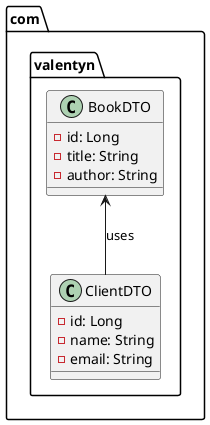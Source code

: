 @startuml

package "com.valentyn" {
    class BookDTO {
        -id: Long
        -title: String
        -author: String
    }

    class ClientDTO {
        -id: Long
        -name: String
        -email: String
    }

    BookDTO <-- ClientDTO : uses
}

@enduml